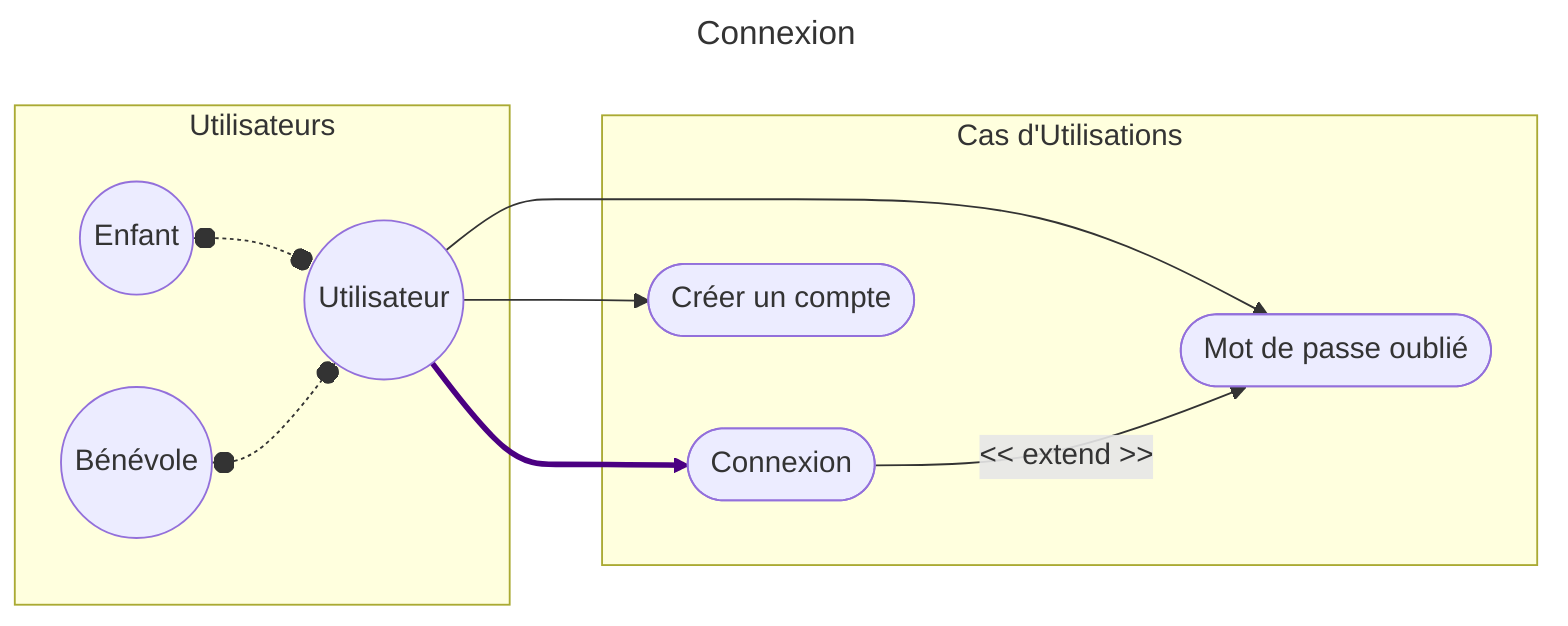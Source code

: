 ---
title: Connexion
---
flowchart LR
    %% Defining Actors with Horizontal Alignment
    subgraph "Utilisateurs"
        direction LR
        Student(("Enfant"))
        Volunteer(("Bénévole"))
        User(("Utilisateur"))

        Student o-.-o User
        Volunteer o-.-o User
    end

    %% Defining Use Cases
    subgraph "Cas d'Utilisations"
        direction TB
        UC_Login(["Connexion"])
        UC_CreateAccount(["Créer un compte"])
        UC_ForgotPassword(["Mot de passe oublié"])
    end

    %% Actor to Use Case Relationships
    User --> UC_Login
    User --> UC_CreateAccount
    User --> UC_ForgotPassword

    %% Intra Use Case Relationships
    UC_Login -->|<< extend >>| UC_ForgotPassword
    

    %% Critical Paths
    linkStyle 2 stroke:indigo,stroke-width:3px;
